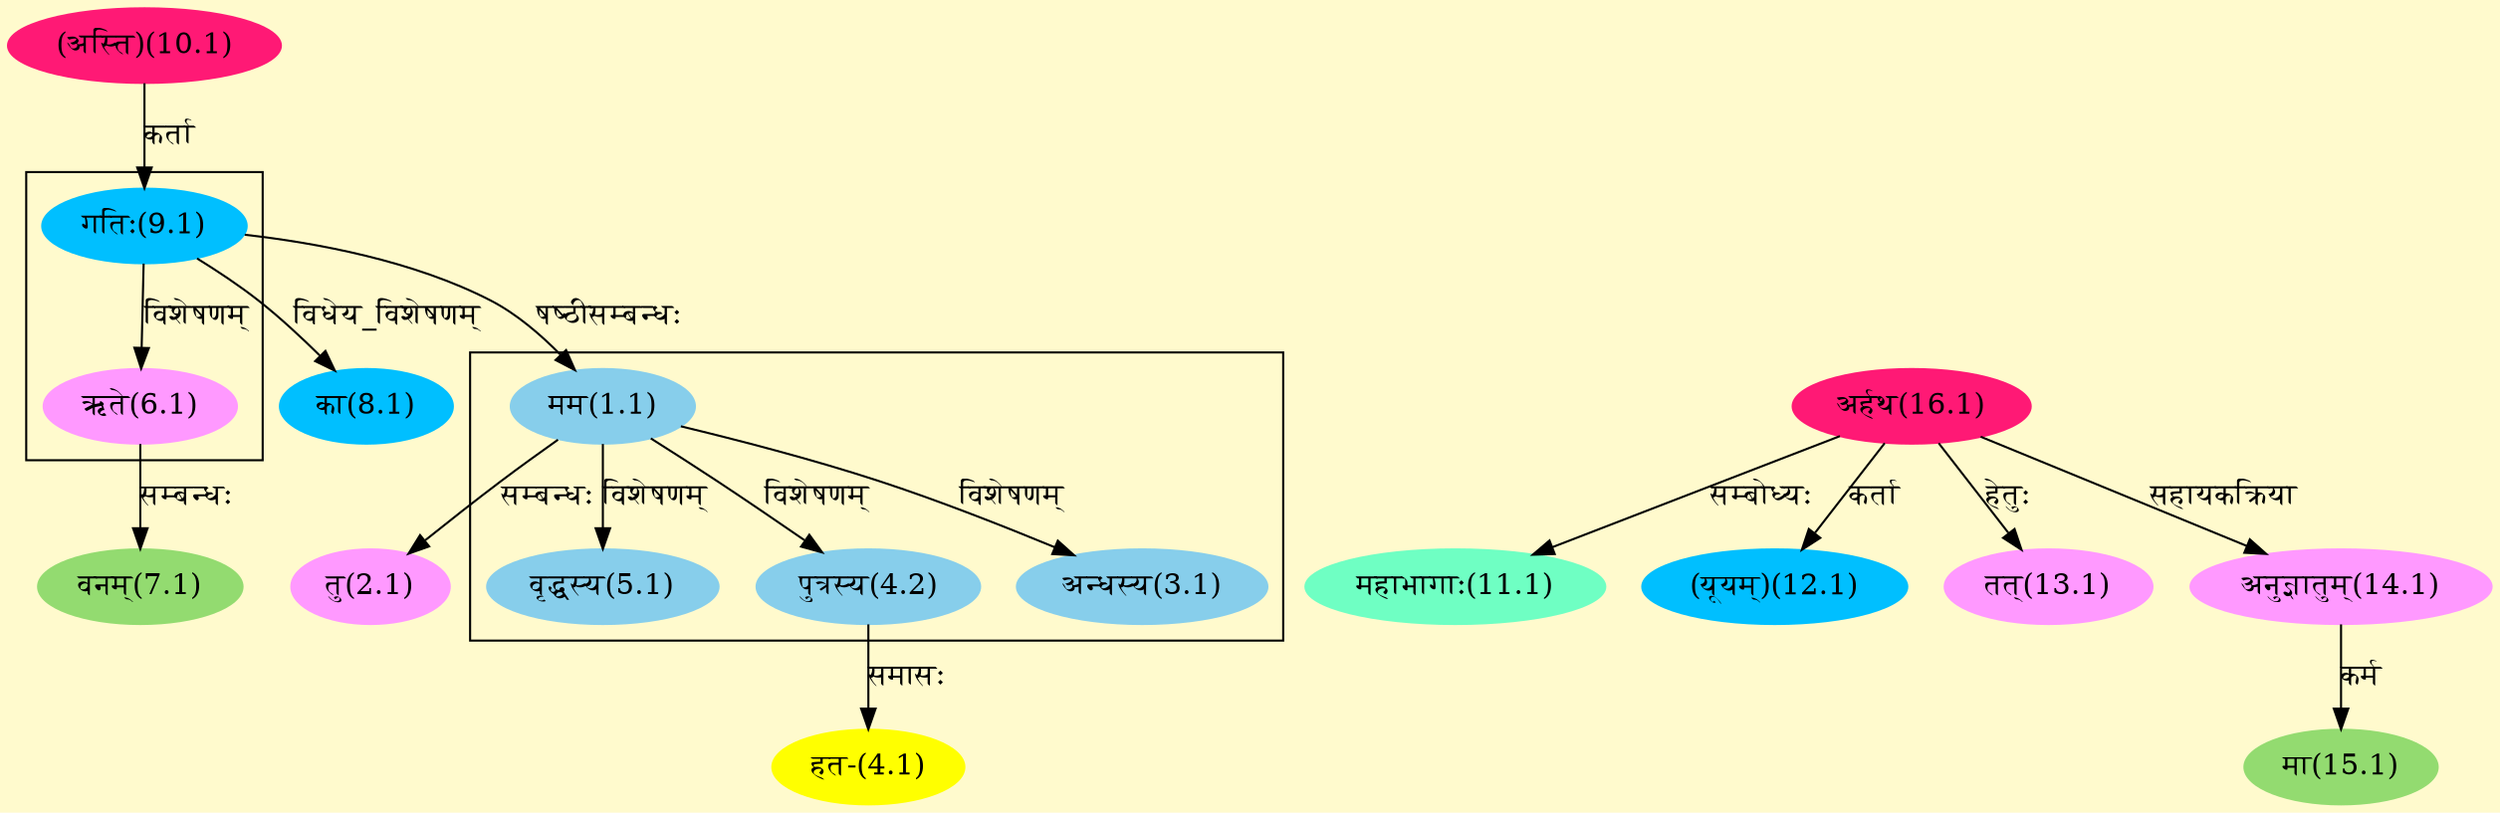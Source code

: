 digraph G{
rankdir=BT;
 compound=true;
 bgcolor="lemonchiffon1";

subgraph cluster_1{
Node3_1 [style=filled, color="#87CEEB" label = "अन्धस्य(3.1)"]
Node1_1 [style=filled, color="#87CEEB" label = "मम(1.1)"]
Node4_2 [style=filled, color="#87CEEB" label = "पुत्रस्य(4.2)"]
Node5_1 [style=filled, color="#87CEEB" label = "वृद्धस्य(5.1)"]

}

subgraph cluster_2{
Node6_1 [style=filled, color="#FF99FF" label = "ऋते(6.1)"]
Node9_1 [style=filled, color="#00BFFF" label = "गतिः(9.1)"]

}
Node1_1 [style=filled, color="#87CEEB" label = "मम(1.1)"]
Node9_1 [style=filled, color="#00BFFF" label = "गतिः(9.1)"]
Node2_1 [style=filled, color="#FF99FF" label = "तु(2.1)"]
Node4_1 [style=filled, color="#FFFF00" label = "हत-(4.1)"]
Node4_2 [style=filled, color="#87CEEB" label = "पुत्रस्य(4.2)"]
Node7_1 [style=filled, color="#93DB70" label = "वनम्(7.1)"]
Node6_1 [style=filled, color="#FF99FF" label = "ऋते(6.1)"]
Node8_1 [style=filled, color="#00BFFF" label = "का(8.1)"]
Node10_1 [style=filled, color="#FF1975" label = "(अस्ति)(10.1)"]
Node11_1 [style=filled, color="#6FFFC3" label = "महाभागाः(11.1)"]
Node16_1 [style=filled, color="#FF1975" label = "अर्हथ(16.1)"]
Node12_1 [style=filled, color="#00BFFF" label = "(यूयम्)(12.1)"]
Node13_1 [style=filled, color="#FF99FF" label = "तत्(13.1)"]
Node14_1 [style=filled, color="#FF99FF" label = "अनुज्ञातुम्(14.1)"]
Node15_1 [style=filled, color="#93DB70" label = "मा(15.1)"]
/* Start of Relations section */

Node1_1 -> Node9_1 [  label="षष्ठीसम्बन्धः"  dir="back" ]
Node2_1 -> Node1_1 [  label="सम्बन्धः"  dir="back" ]
Node3_1 -> Node1_1 [  label="विशेषणम्"  dir="back" ]
Node4_1 -> Node4_2 [  label="समासः"  dir="back" ]
Node4_2 -> Node1_1 [  label="विशेषणम्"  dir="back" ]
Node5_1 -> Node1_1 [  label="विशेषणम्"  dir="back" ]
Node6_1 -> Node9_1 [  label="विशेषणम्"  dir="back" ]
Node7_1 -> Node6_1 [  label="सम्बन्धः"  dir="back" ]
Node8_1 -> Node9_1 [  label="विधेय_विशेषणम्"  dir="back" ]
Node9_1 -> Node10_1 [  label="कर्ता"  dir="back" ]
Node11_1 -> Node16_1 [  label="सम्बोध्यः"  dir="back" ]
Node12_1 -> Node16_1 [  label="कर्ता"  dir="back" ]
Node13_1 -> Node16_1 [  label="हेतुः"  dir="back" ]
Node14_1 -> Node16_1 [  label="सहायकक्रिया"  dir="back" ]
Node15_1 -> Node14_1 [  label="कर्म"  dir="back" ]
}
